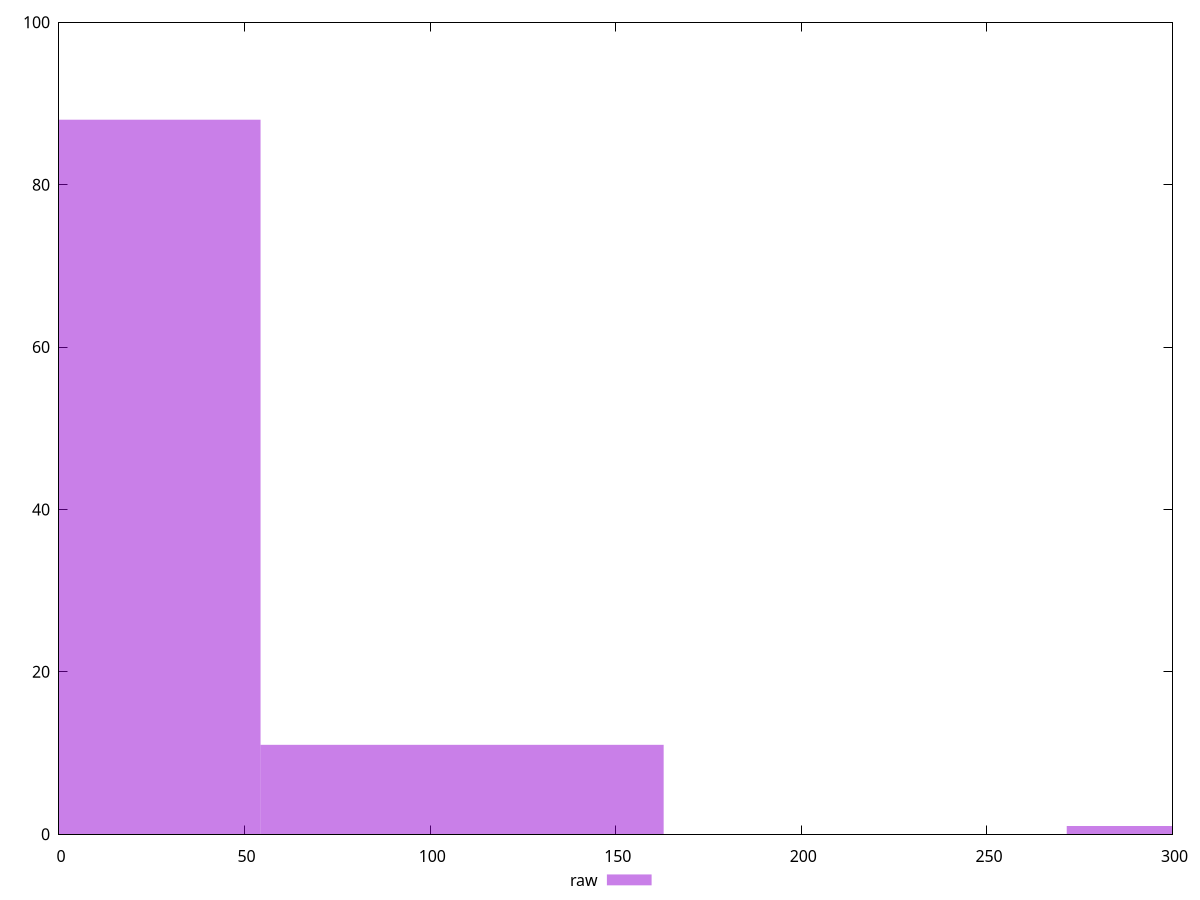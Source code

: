 reset

$raw <<EOF
0 88
108.60266544956063 11
325.8079963486819 1
EOF

set key outside below
set boxwidth 108.60266544956063
set xrange [0:300]
set yrange [0:100]
set trange [0:100]
set style fill transparent solid 0.5 noborder
set terminal svg size 640, 490 enhanced background rgb 'white'
set output "report_00026_2021-02-22T21:38:55.199Z/unminified-javascript/samples/pages+cached+noadtech/raw/histogram.svg"

plot $raw title "raw" with boxes

reset
